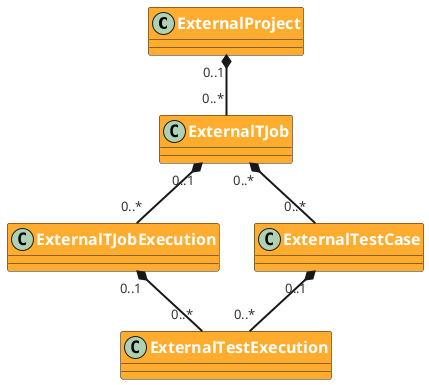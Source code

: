 @startuml

skinparam class {
    FontSize 16
    FontStyle bold
    FontColor white
    BackgroundColor #ffac2f
    ArrowFontColor #333333
    ArrowThickness 2
}

' skinparam linetype ortho

class ExternalProject
class ExternalTJob
class ExternalTJobExecution
class ExternalTestCase
class ExternalTestExecution


ExternalProject "0..1" *-- "0..*" ExternalTJob

ExternalTJob "0..1" *-- "0..*" ExternalTJobExecution
ExternalTJob "0..*" *-- "0..*" ExternalTestCase

ExternalTestCase "0..1" *-- "0..*" ExternalTestExecution
ExternalTJobExecution "0..1" *-- "0..*" ExternalTestExecution
@enduml